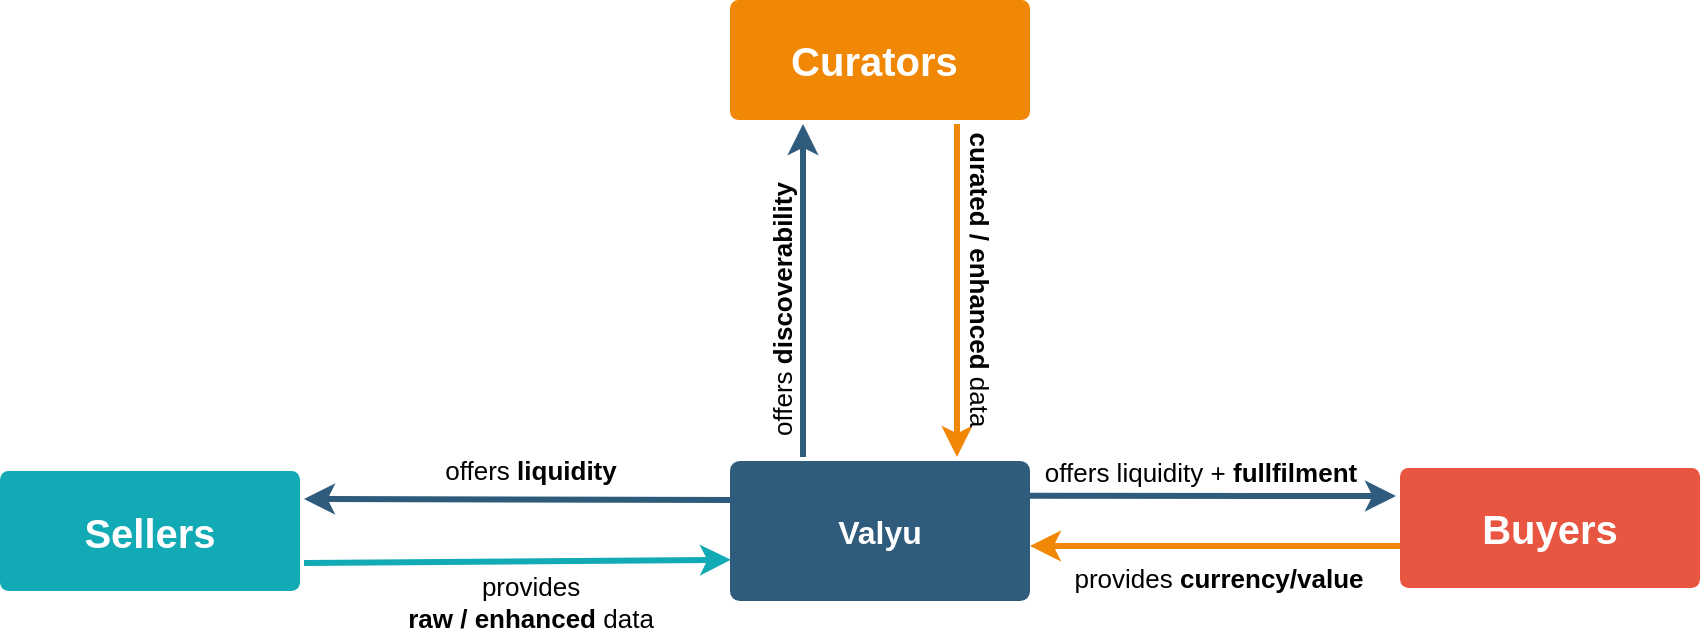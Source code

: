 <mxfile version="20.2.3" type="device"><diagram id="6a731a19-8d31-9384-78a2-239565b7b9f0" name="Page-1"><mxGraphModel dx="869" dy="561" grid="1" gridSize="10" guides="1" tooltips="1" connect="1" arrows="1" fold="1" page="1" pageScale="1" pageWidth="1169" pageHeight="827" background="none" math="0" shadow="0"><root><mxCell id="0"/><mxCell id="1" parent="0"/><mxCell id="ZpipcpCi1Zc9NctnYpop-1796" value="&lt;font style=&quot;font-size: 20px;&quot;&gt;Sellers&lt;/font&gt;" style="rounded=1;whiteSpace=wrap;html=1;shadow=0;labelBackgroundColor=none;strokeColor=none;strokeWidth=3;fillColor=#12aab5;fontFamily=Helvetica;fontSize=14;fontColor=#FFFFFF;align=center;spacing=5;fontStyle=1;arcSize=7;perimeterSpacing=2;" vertex="1" parent="1"><mxGeometry x="130" y="385.5" width="150" height="60" as="geometry"/></mxCell><mxCell id="ZpipcpCi1Zc9NctnYpop-1802" value="" style="edgeStyle=none;rounded=0;jumpStyle=none;html=1;shadow=0;labelBackgroundColor=none;startArrow=none;startFill=0;jettySize=auto;orthogonalLoop=1;strokeColor=#12AAB5;strokeWidth=3;fontFamily=Helvetica;fontSize=14;fontColor=#FFFFFF;spacing=5;fontStyle=1;fillColor=#b0e3e6;entryX=0.016;entryY=0.695;entryDx=0;entryDy=0;entryPerimeter=0;exitX=1;exitY=0.75;exitDx=0;exitDy=0;" edge="1" parent="1" source="ZpipcpCi1Zc9NctnYpop-1796" target="1749"><mxGeometry relative="1" as="geometry"><mxPoint x="360" y="430" as="sourcePoint"/><mxPoint x="490" y="430" as="targetPoint"/></mxGeometry></mxCell><mxCell id="ZpipcpCi1Zc9NctnYpop-1805" value="&lt;font style=&quot;font-size: 13px;&quot;&gt;provides &lt;br&gt;&lt;b&gt;raw / enhanced &lt;/b&gt;data&lt;/font&gt;" style="edgeLabel;html=1;align=center;verticalAlign=middle;resizable=0;points=[];" vertex="1" connectable="0" parent="ZpipcpCi1Zc9NctnYpop-1802"><mxGeometry x="-0.176" y="5" relative="1" as="geometry"><mxPoint x="25" y="25" as="offset"/></mxGeometry></mxCell><mxCell id="1745" value="" style="edgeStyle=none;rounded=0;jumpStyle=none;html=1;shadow=0;labelBackgroundColor=none;startArrow=none;startFill=0;endArrow=classic;endFill=1;jettySize=auto;orthogonalLoop=1;strokeColor=#2F5B7C;strokeWidth=3;fontFamily=Helvetica;fontSize=16;fontColor=#23445D;spacing=5;entryX=0.25;entryY=1;entryDx=0;entryDy=0;exitX=0.25;exitY=0;exitDx=0;exitDy=0;" parent="1" source="1749" target="1764" edge="1"><mxGeometry relative="1" as="geometry"><mxPoint x="539" y="360" as="sourcePoint"/></mxGeometry></mxCell><mxCell id="1749" value="Valyu" style="rounded=1;whiteSpace=wrap;html=1;shadow=0;labelBackgroundColor=none;strokeColor=none;strokeWidth=3;fillColor=#2F5B7C;fontFamily=Helvetica;fontSize=16;fontColor=#FFFFFF;align=center;fontStyle=1;spacing=5;arcSize=7;perimeterSpacing=2;" parent="1" vertex="1"><mxGeometry x="495" y="380.5" width="150" height="70" as="geometry"/></mxCell><mxCell id="1764" value="&lt;font style=&quot;font-size: 20px;&quot;&gt;Curators&amp;nbsp;&lt;/font&gt;" style="rounded=1;whiteSpace=wrap;html=1;shadow=0;labelBackgroundColor=none;strokeColor=none;strokeWidth=3;fillColor=#F08705;fontFamily=Helvetica;fontSize=14;fontColor=#FFFFFF;align=center;spacing=5;fontStyle=1;arcSize=7;perimeterSpacing=2;" parent="1" vertex="1"><mxGeometry x="495" y="150" width="150" height="60" as="geometry"/></mxCell><mxCell id="1770" value="" style="edgeStyle=none;rounded=0;jumpStyle=none;html=1;shadow=0;labelBackgroundColor=none;startArrow=none;startFill=0;endArrow=classic;endFill=1;jettySize=auto;orthogonalLoop=1;strokeColor=#F08705;strokeWidth=3;fontFamily=Helvetica;fontSize=14;fontColor=#FFFFFF;spacing=5;entryX=0.75;entryY=0;entryDx=0;entryDy=0;exitX=0.75;exitY=1;exitDx=0;exitDy=0;" parent="1" source="1764" target="1749" edge="1"><mxGeometry relative="1" as="geometry"><mxPoint x="540" y="240" as="sourcePoint"/><mxPoint x="510" y="290" as="targetPoint"/></mxGeometry></mxCell><mxCell id="ZpipcpCi1Zc9NctnYpop-1808" value="&lt;font style=&quot;font-size: 13px;&quot;&gt;&lt;b&gt;curated / enhanced&lt;/b&gt; data&lt;/font&gt;" style="edgeLabel;html=1;align=center;verticalAlign=middle;resizable=0;points=[];rotation=90;" vertex="1" connectable="0" parent="1770"><mxGeometry x="-0.139" y="-2" relative="1" as="geometry"><mxPoint x="14" y="6" as="offset"/></mxGeometry></mxCell><mxCell id="ZpipcpCi1Zc9NctnYpop-1787" value="" style="edgeStyle=none;rounded=0;jumpStyle=none;html=1;shadow=0;labelBackgroundColor=none;startArrow=none;startFill=0;endArrow=classic;endFill=1;jettySize=auto;orthogonalLoop=1;strokeColor=#2F5B7C;strokeWidth=3;fontFamily=Helvetica;fontSize=16;fontColor=#23445D;spacing=5;entryX=0;entryY=0.25;entryDx=0;entryDy=0;exitX=0.009;exitY=0.822;exitDx=0;exitDy=0;exitPerimeter=0;" edge="1" parent="1" target="ZpipcpCi1Zc9NctnYpop-1791" source="ZpipcpCi1Zc9NctnYpop-1810"><mxGeometry relative="1" as="geometry"><mxPoint x="1010" y="540" as="sourcePoint"/><mxPoint x="750" y="490" as="targetPoint"/></mxGeometry></mxCell><mxCell id="ZpipcpCi1Zc9NctnYpop-1791" value="&lt;font style=&quot;font-size: 20px;&quot;&gt;Buyers&lt;/font&gt;" style="rounded=1;whiteSpace=wrap;html=1;shadow=0;labelBackgroundColor=none;strokeColor=none;strokeWidth=3;fillColor=#e85642;fontFamily=Helvetica;fontSize=14;fontColor=#FFFFFF;align=center;spacing=5;fontStyle=1;arcSize=7;perimeterSpacing=2;" vertex="1" parent="1"><mxGeometry x="830" y="384" width="150" height="60" as="geometry"/></mxCell><mxCell id="ZpipcpCi1Zc9NctnYpop-1806" value="&lt;font style=&quot;font-size: 13px;&quot;&gt;offers &lt;b&gt;discoverability&lt;/b&gt;&lt;/font&gt;" style="text;html=1;align=center;verticalAlign=middle;resizable=0;points=[];autosize=1;strokeColor=none;fillColor=none;rotation=-90;" vertex="1" parent="1"><mxGeometry x="446" y="290" width="150" height="30" as="geometry"/></mxCell><mxCell id="ZpipcpCi1Zc9NctnYpop-1810" value="&lt;font style=&quot;font-size: 13px;&quot;&gt;offers liquidity +&amp;nbsp;&lt;b&gt;fullfilment&lt;/b&gt;&lt;/font&gt;" style="text;html=1;align=center;verticalAlign=middle;resizable=0;points=[];autosize=1;strokeColor=none;fillColor=none;fontSize=18;" vertex="1" parent="1"><mxGeometry x="640" y="365" width="180" height="40" as="geometry"/></mxCell><mxCell id="ZpipcpCi1Zc9NctnYpop-1811" value="" style="edgeStyle=none;rounded=0;jumpStyle=none;html=1;shadow=0;labelBackgroundColor=none;startArrow=none;startFill=0;endArrow=classic;endFill=1;jettySize=auto;orthogonalLoop=1;strokeColor=#2F5B7C;strokeWidth=3;fontFamily=Helvetica;fontSize=16;fontColor=#23445D;spacing=5;entryX=1;entryY=0.25;entryDx=0;entryDy=0;" edge="1" parent="1" target="ZpipcpCi1Zc9NctnYpop-1796"><mxGeometry relative="1" as="geometry"><mxPoint x="500" y="400" as="sourcePoint"/><mxPoint x="440.0" y="252.0" as="targetPoint"/></mxGeometry></mxCell><mxCell id="ZpipcpCi1Zc9NctnYpop-1812" value="&lt;font style=&quot;font-size: 13px;&quot;&gt;offers &lt;b&gt;liquidity&lt;/b&gt;&lt;/font&gt;" style="text;html=1;align=center;verticalAlign=middle;resizable=0;points=[];autosize=1;strokeColor=none;fillColor=none;fontSize=11;" vertex="1" parent="1"><mxGeometry x="340" y="370" width="110" height="30" as="geometry"/></mxCell><mxCell id="ZpipcpCi1Zc9NctnYpop-1814" value="" style="edgeStyle=none;rounded=0;jumpStyle=none;html=1;shadow=0;labelBackgroundColor=none;startArrow=none;startFill=0;endArrow=classic;endFill=1;jettySize=auto;orthogonalLoop=1;strokeColor=#F08705;strokeWidth=3;fontFamily=Helvetica;fontSize=14;fontColor=#FFFFFF;spacing=5;" edge="1" parent="1"><mxGeometry relative="1" as="geometry"><mxPoint x="830" y="423" as="sourcePoint"/><mxPoint x="645" y="423" as="targetPoint"/></mxGeometry></mxCell><mxCell id="ZpipcpCi1Zc9NctnYpop-1815" value="&lt;span style=&quot;font-size: 13px;&quot;&gt;provides&lt;b&gt; currency/value&lt;/b&gt;&lt;/span&gt;" style="edgeLabel;html=1;align=center;verticalAlign=middle;resizable=0;points=[];rotation=0;" vertex="1" connectable="0" parent="ZpipcpCi1Zc9NctnYpop-1814"><mxGeometry x="-0.139" y="-2" relative="1" as="geometry"><mxPoint x="-12" y="18" as="offset"/></mxGeometry></mxCell></root></mxGraphModel></diagram></mxfile>